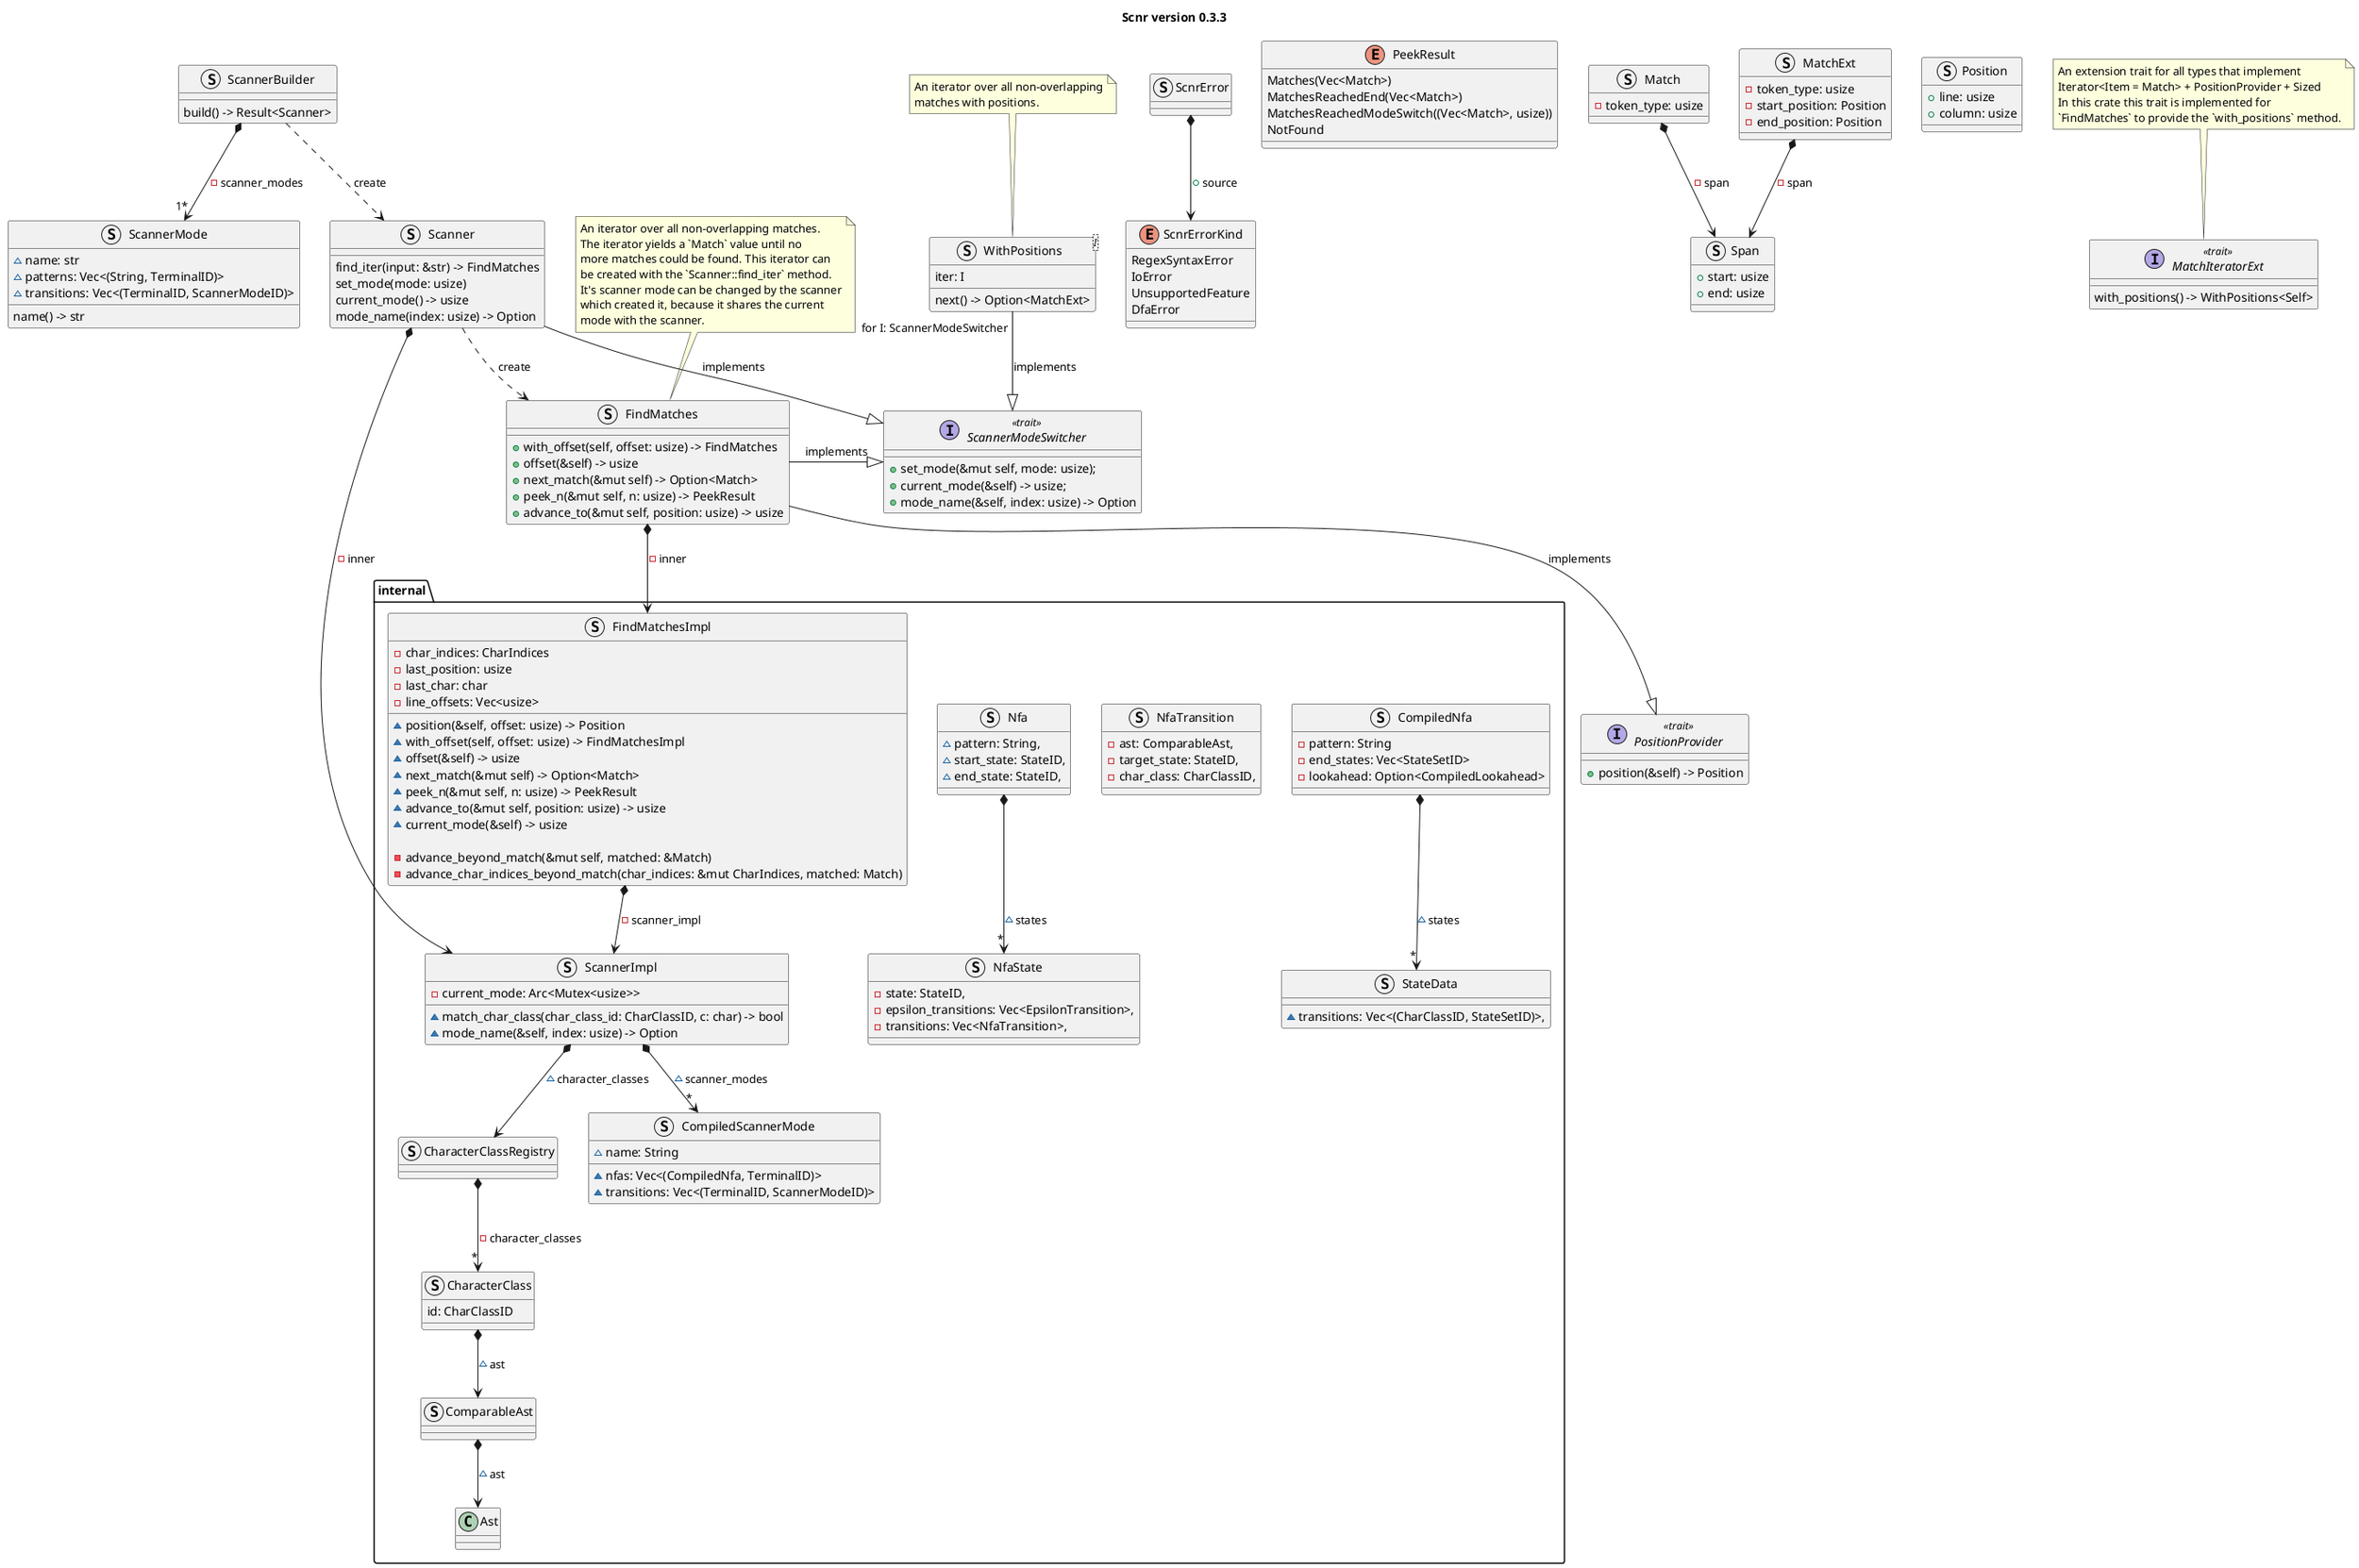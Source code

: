 @startuml

title Scnr version 0.3.3

struct ScnrError {
}

enum ScnrErrorKind {
    RegexSyntaxError
    IoError
    UnsupportedFeature
    DfaError

}

interface PositionProvider<<trait>> {
    + position(&self) -> Position
}

struct FindMatches {
    + with_offset(self, offset: usize) -> FindMatches
    + offset(&self) -> usize
    + next_match(&mut self) -> Option<Match>
    + peek_n(&mut self, n: usize) -> PeekResult
    + advance_to(&mut self, position: usize) -> usize
}

enum PeekResult {
    {field} Matches(Vec<Match>)
    {field} MatchesReachedEnd(Vec<Match>)
    {field} MatchesReachedModeSwitch((Vec<Match>, usize))
    NotFound
}

struct Match {
    - token_type: usize
}

struct MatchExt {
    - token_type: usize
    - start_position: Position
    - end_position: Position
}

struct Position {
    + line: usize
    + column: usize
}

struct Span {
    + start: usize
    + end: usize
}

struct ScannerMode {
    ~ name: str
    {field} ~ patterns: Vec<(String, TerminalID)>
    {field} ~ transitions: Vec<(TerminalID, ScannerModeID)>
    name() -> str
}

struct ScannerBuilder {
    build() -> Result<Scanner>
}

interface ScannerModeSwitcher<<trait>> {
    + set_mode(&mut self, mode: usize);
    + current_mode(&self) -> usize;
    + mode_name(&self, index: usize) -> Option<&str>
}

struct Scanner {
    find_iter(input: &str) -> FindMatches
    set_mode(mode: usize)
    current_mode() -> usize
    mode_name(index: usize) -> Option<&str>
}

struct WithPositions<I> {
    iter: I
    next() -> Option<MatchExt>
}

interface MatchIteratorExt<<trait>> {
    with_positions() -> WithPositions<Self>
}

package internal {
    struct FindMatchesImpl {
        - char_indices: CharIndices
        - last_position: usize
        - last_char: char
        - line_offsets: Vec<usize>

        ~ position(&self, offset: usize) -> Position
        ~ with_offset(self, offset: usize) -> FindMatchesImpl
        ~ offset(&self) -> usize
        ~ next_match(&mut self) -> Option<Match>
        ~ peek_n(&mut self, n: usize) -> PeekResult
        ~ advance_to(&mut self, position: usize) -> usize
        ~ current_mode(&self) -> usize

        - advance_beyond_match(&mut self, matched: &Match)
        - advance_char_indices_beyond_match(char_indices: &mut CharIndices, matched: Match)

    }
    struct ScannerImpl {
        - current_mode: Arc<Mutex<usize>>
        ~ match_char_class(char_class_id: CharClassID, c: char) -> bool
        ~ mode_name(&self, index: usize) -> Option<&str>
    }
    struct CharacterClassRegistry {
    }
    struct CharacterClass {
        id: CharClassID
    }
    struct ComparableAst {
    }
    struct NfaState {
        - state: StateID,
        - epsilon_transitions: Vec<EpsilonTransition>,
        - transitions: Vec<NfaTransition>,
    }
    struct NfaTransition {
        - ast: ComparableAst,
        - target_state: StateID,
        - char_class: CharClassID,
    }
    struct CompiledScannerMode {
        ~ name: String
        ~ nfas: Vec<(CompiledNfa, TerminalID)>
        ~ transitions: Vec<(TerminalID, ScannerModeID)>
    }
    struct CompiledNfa {
        {field} - pattern: String
        {field} - end_states: Vec<StateSetID>
        {field} - lookahead: Option<CompiledLookahead>
    }
    struct StateData {
        ~ transitions: Vec<(CharClassID, StateSetID)>,
    }
    struct Nfa {
        ~ pattern: String,
        ~ start_state: StateID,
        ~ end_state: StateID,
    }


    FindMatchesImpl *--> ScannerImpl: - scanner_impl

    ScannerImpl *--> CharacterClassRegistry: ~ character_classes
    ScannerImpl *--> "*" CompiledScannerMode: ~ scanner_modes

    CharacterClassRegistry *--> "*" CharacterClass: - character_classes

    CharacterClass *--> ComparableAst: ~ ast

    ComparableAst *--> Ast: ~ ast

    Nfa *--> "*" NfaState: ~ states

    CompiledNfa *--> "*" StateData: ~ states

}


ScnrError *--> ScnrErrorKind: + source

FindMatches *--> internal.FindMatchesImpl: - inner
FindMatches --|> PositionProvider: implements
FindMatches -|> ScannerModeSwitcher: implements

Match *--> Span: - span

MatchExt *--> Span: - span

ScannerBuilder ..> Scanner: create
ScannerBuilder *--> "1*" ScannerMode: - scanner_modes

Scanner *--> internal.ScannerImpl: - inner
Scanner -|> ScannerModeSwitcher: implements
Scanner ..> FindMatches: create

WithPositions "for I: ScannerModeSwitcher" --|> ScannerModeSwitcher: implements

note top of FindMatches
    An iterator over all non-overlapping matches.
    The iterator yields a `Match` value until no
    more matches could be found. This iterator can
    be created with the `Scanner::find_iter` method.
    It's scanner mode can be changed by the scanner
    which created it, because it shares the current
    mode with the scanner.
end note

note top of WithPositions
    An iterator over all non-overlapping
    matches with positions.
end note

note top of MatchIteratorExt
    An extension trait for all types that implement
    Iterator<Item = Match> + PositionProvider + Sized
    In this crate this trait is implemented for
    `FindMatches` to provide the `with_positions` method.
end note

@enduml